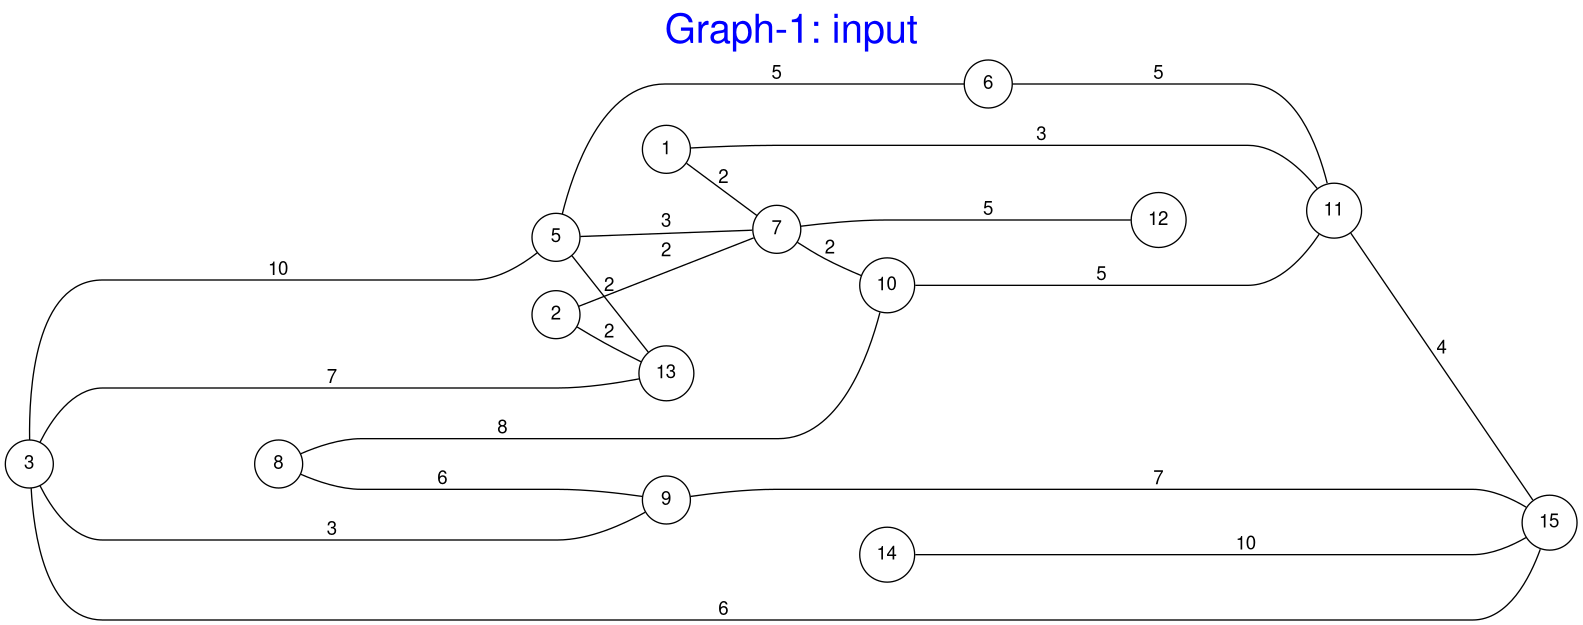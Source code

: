 @startuml
digraph a {
    label = "Graph-1: input"
    labelloc  =  t
    fontsize  = 30
    fontcolor = blue

    fontname="Helvetica,Arial,sans-serif"
    node [fontname="Helvetica,Arial,sans-serif"]
    edge [fontname="Helvetica,Arial,sans-serif"]
    rankdir=LR;
    node [shape = circle];
    edge[arrowhead="none"];
    1 -> 7 [label = "2", minlen=1];
    1 -> 11 [label = "3", minlen=2];
    2 -> 7 [label = "2", minlen=1];
    2 -> 13 [label = "2", minlen=1];
    3 -> 5 [label = "10", minlen=8];
    3 -> 9 [label = "3", minlen=2];
    3 -> 13 [label = "7", minlen=6];
    3 -> 15 [label = "6", minlen=5];
    5 -> 6 [label = "5", minlen=4];
    5 -> 7 [label = "3", minlen=2];
    5 -> 13 [label = "2", minlen=1];
    6 -> 11 [label = "5", minlen=4];
    7 -> 10 [label = "2", minlen=1];
    7 -> 12 [label = "5", minlen=4];
    8 -> 9 [label = "6", minlen=5];
    8 -> 10 [label = "8", minlen=7];
    9 -> 15 [label = "7", minlen=6];
    10 -> 11 [label = "5", minlen=4];
    11 -> 15 [label = "4", minlen=3];
    14 -> 15 [label = "10", minlen=8];
}
@enduml

